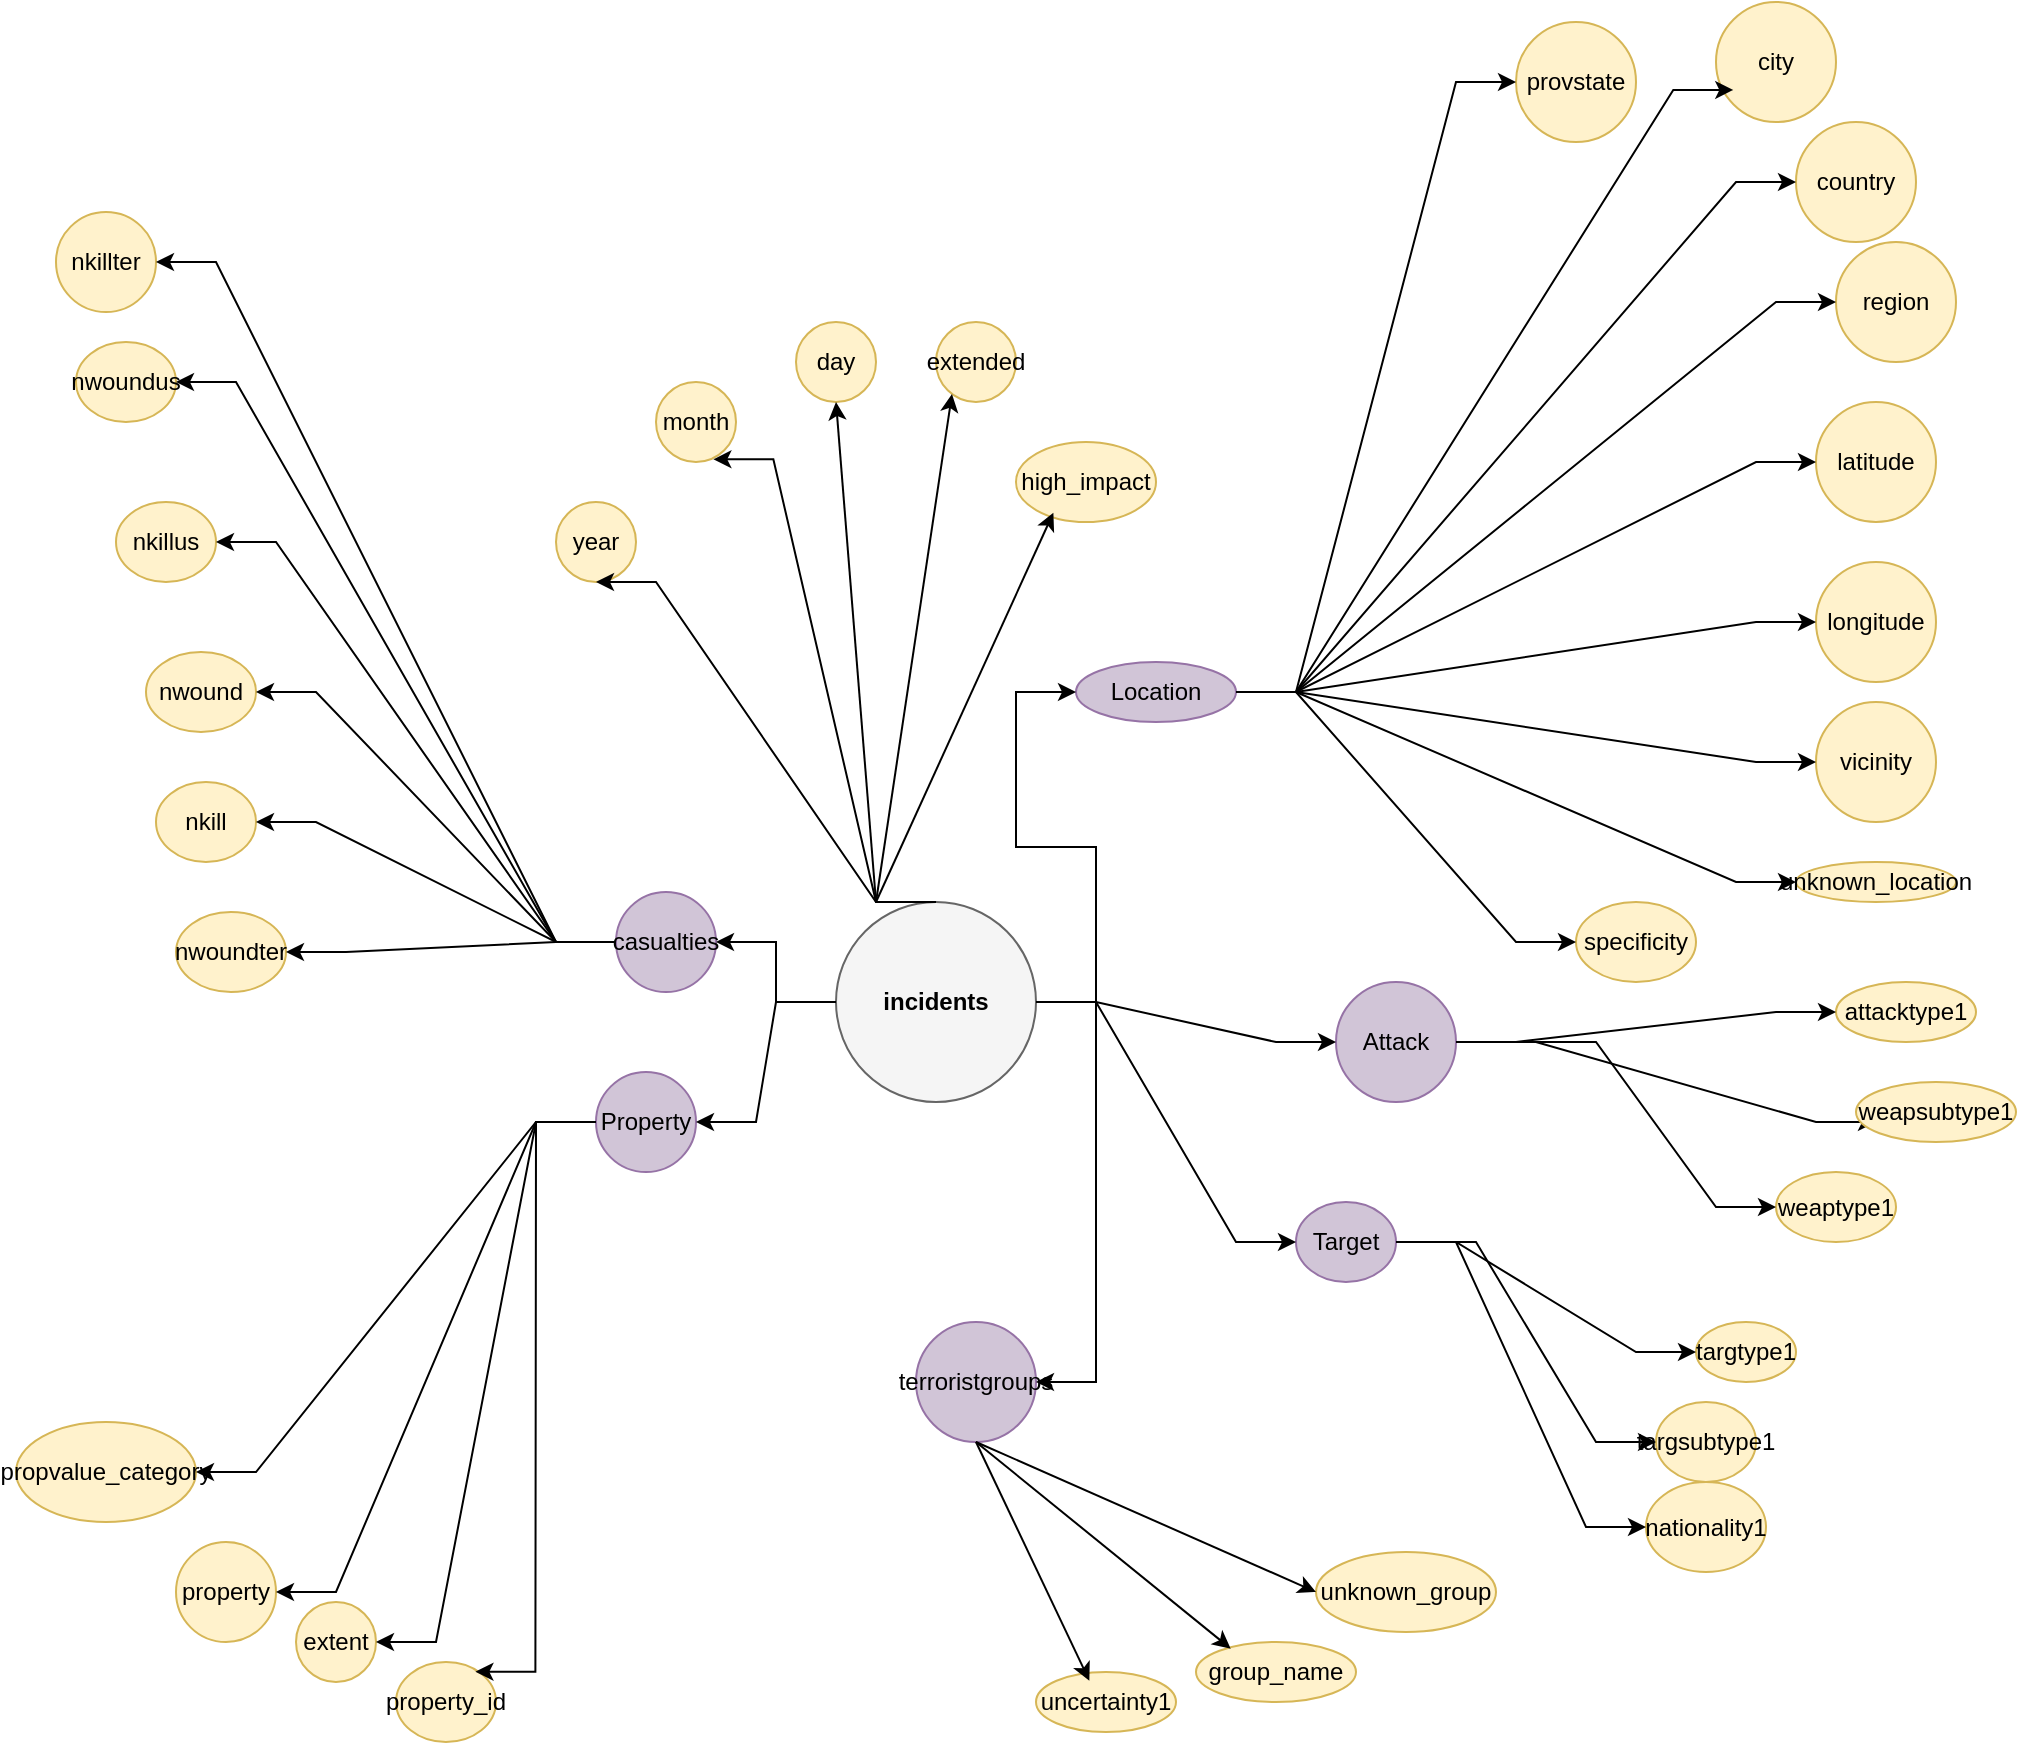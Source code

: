<mxfile version="27.1.1">
  <diagram name="Attack Fact Radial Attribute Tree" id="q_-lGOYedAvFtlHd-RWQ">
    <mxGraphModel dx="1415" dy="836" grid="1" gridSize="10" guides="1" tooltips="1" connect="1" arrows="1" fold="1" page="1" pageScale="1" pageWidth="827" pageHeight="1169" math="0" shadow="0">
      <root>
        <mxCell id="0" />
        <mxCell id="1" parent="0" />
        <mxCell id="cdYikMtL8e22yngnOZnh-1" value="incidents" style="shape=ellipse;whiteSpace=wrap;html=1;fillColor=#f5f5f5;strokeColor=#666666;fontStyle=1" vertex="1" parent="1">
          <mxGeometry x="450" y="450" width="100" height="100" as="geometry" />
        </mxCell>
        <mxCell id="cdYikMtL8e22yngnOZnh-2" value="year" style="shape=ellipse;whiteSpace=wrap;html=1;fillColor=#fff2cc;strokeColor=#d6b656;" vertex="1" parent="1">
          <mxGeometry x="310" y="250" width="40" height="40" as="geometry" />
        </mxCell>
        <mxCell id="cdYikMtL8e22yngnOZnh-3" value="" style="edgeStyle=entityRelationEdgeStyle;rounded=0;html=1;entryX=0.5;entryY=1;entryDx=0;entryDy=0;exitX=0.5;exitY=0;exitDx=0;exitDy=0;" edge="1" parent="1" source="cdYikMtL8e22yngnOZnh-1" target="cdYikMtL8e22yngnOZnh-2">
          <mxGeometry relative="1" as="geometry">
            <mxPoint x="490" y="510" as="sourcePoint" />
            <mxPoint x="460" y="210" as="targetPoint" />
            <Array as="points">
              <mxPoint x="500" y="450" />
              <mxPoint x="500" y="480" />
            </Array>
          </mxGeometry>
        </mxCell>
        <mxCell id="cdYikMtL8e22yngnOZnh-7" value="Location" style="shape=ellipse;whiteSpace=wrap;html=1;fillColor=#d1c5d7;strokeColor=#9673a6;" vertex="1" parent="1">
          <mxGeometry x="570" y="330" width="80" height="30" as="geometry" />
        </mxCell>
        <mxCell id="cdYikMtL8e22yngnOZnh-8" value="" style="edgeStyle=entityRelationEdgeStyle;rounded=0;html=1;" edge="1" parent="1" source="cdYikMtL8e22yngnOZnh-1" target="cdYikMtL8e22yngnOZnh-7">
          <mxGeometry relative="1" as="geometry" />
        </mxCell>
        <mxCell id="cdYikMtL8e22yngnOZnh-9" value="region" style="shape=ellipse;whiteSpace=wrap;html=1;fillColor=#fff2cc;strokeColor=#d6b656;" vertex="1" parent="1">
          <mxGeometry x="950" y="120" width="60" height="60" as="geometry" />
        </mxCell>
        <mxCell id="cdYikMtL8e22yngnOZnh-10" value="" style="edgeStyle=entityRelationEdgeStyle;rounded=0;html=1;" edge="1" parent="1" source="cdYikMtL8e22yngnOZnh-7" target="cdYikMtL8e22yngnOZnh-9">
          <mxGeometry relative="1" as="geometry" />
        </mxCell>
        <mxCell id="cdYikMtL8e22yngnOZnh-11" value="country" style="shape=ellipse;whiteSpace=wrap;html=1;fillColor=#fff2cc;strokeColor=#d6b656;" vertex="1" parent="1">
          <mxGeometry x="930" y="60" width="60" height="60" as="geometry" />
        </mxCell>
        <mxCell id="cdYikMtL8e22yngnOZnh-12" value="" style="edgeStyle=entityRelationEdgeStyle;rounded=0;html=1;exitX=1;exitY=0.5;exitDx=0;exitDy=0;" edge="1" parent="1" target="cdYikMtL8e22yngnOZnh-11" source="cdYikMtL8e22yngnOZnh-7">
          <mxGeometry relative="1" as="geometry">
            <mxPoint x="650" y="370" as="sourcePoint" />
          </mxGeometry>
        </mxCell>
        <mxCell id="cdYikMtL8e22yngnOZnh-13" value="provstate" style="shape=ellipse;whiteSpace=wrap;html=1;fillColor=#fff2cc;strokeColor=#d6b656;" vertex="1" parent="1">
          <mxGeometry x="790" y="10" width="60" height="60" as="geometry" />
        </mxCell>
        <mxCell id="cdYikMtL8e22yngnOZnh-14" value="" style="edgeStyle=entityRelationEdgeStyle;rounded=0;html=1;exitX=1;exitY=0.5;exitDx=0;exitDy=0;" edge="1" parent="1" target="cdYikMtL8e22yngnOZnh-13" source="cdYikMtL8e22yngnOZnh-7">
          <mxGeometry relative="1" as="geometry">
            <mxPoint x="650" y="370" as="sourcePoint" />
          </mxGeometry>
        </mxCell>
        <mxCell id="cdYikMtL8e22yngnOZnh-15" value="city" style="shape=ellipse;whiteSpace=wrap;html=1;fillColor=#fff2cc;strokeColor=#d6b656;" vertex="1" parent="1">
          <mxGeometry x="890" width="60" height="60" as="geometry" />
        </mxCell>
        <mxCell id="cdYikMtL8e22yngnOZnh-16" value="latitude" style="shape=ellipse;whiteSpace=wrap;html=1;fillColor=#fff2cc;strokeColor=#d6b656;" vertex="1" parent="1">
          <mxGeometry x="940" y="200" width="60" height="60" as="geometry" />
        </mxCell>
        <mxCell id="cdYikMtL8e22yngnOZnh-17" value="" style="edgeStyle=entityRelationEdgeStyle;rounded=0;html=1;" edge="1" parent="1" source="cdYikMtL8e22yngnOZnh-7" target="cdYikMtL8e22yngnOZnh-16">
          <mxGeometry relative="1" as="geometry" />
        </mxCell>
        <mxCell id="cdYikMtL8e22yngnOZnh-18" value="longitude" style="shape=ellipse;whiteSpace=wrap;html=1;fillColor=#fff2cc;strokeColor=#d6b656;" vertex="1" parent="1">
          <mxGeometry x="940" y="280" width="60" height="60" as="geometry" />
        </mxCell>
        <mxCell id="cdYikMtL8e22yngnOZnh-19" value="" style="edgeStyle=entityRelationEdgeStyle;rounded=0;html=1;" edge="1" parent="1" source="cdYikMtL8e22yngnOZnh-7" target="cdYikMtL8e22yngnOZnh-18">
          <mxGeometry relative="1" as="geometry" />
        </mxCell>
        <mxCell id="cdYikMtL8e22yngnOZnh-20" value="specificity" style="shape=ellipse;whiteSpace=wrap;html=1;fillColor=#fff2cc;strokeColor=#d6b656;" vertex="1" parent="1">
          <mxGeometry x="820" y="450" width="60" height="40" as="geometry" />
        </mxCell>
        <mxCell id="cdYikMtL8e22yngnOZnh-21" value="" style="edgeStyle=entityRelationEdgeStyle;rounded=0;html=1;" edge="1" parent="1" source="cdYikMtL8e22yngnOZnh-7" target="cdYikMtL8e22yngnOZnh-20">
          <mxGeometry relative="1" as="geometry" />
        </mxCell>
        <mxCell id="cdYikMtL8e22yngnOZnh-22" value="vicinity" style="shape=ellipse;whiteSpace=wrap;html=1;fillColor=#fff2cc;strokeColor=#d6b656;" vertex="1" parent="1">
          <mxGeometry x="940" y="350" width="60" height="60" as="geometry" />
        </mxCell>
        <mxCell id="cdYikMtL8e22yngnOZnh-23" value="" style="edgeStyle=entityRelationEdgeStyle;rounded=0;html=1;" edge="1" parent="1" source="cdYikMtL8e22yngnOZnh-7" target="cdYikMtL8e22yngnOZnh-22">
          <mxGeometry relative="1" as="geometry" />
        </mxCell>
        <mxCell id="cdYikMtL8e22yngnOZnh-24" value="unknown_location" style="shape=ellipse;whiteSpace=wrap;html=1;fillColor=#fff2cc;strokeColor=#d6b656;" vertex="1" parent="1">
          <mxGeometry x="930" y="430" width="80" height="20" as="geometry" />
        </mxCell>
        <mxCell id="cdYikMtL8e22yngnOZnh-25" value="" style="edgeStyle=entityRelationEdgeStyle;rounded=0;html=1;" edge="1" parent="1" source="cdYikMtL8e22yngnOZnh-7" target="cdYikMtL8e22yngnOZnh-24">
          <mxGeometry relative="1" as="geometry" />
        </mxCell>
        <mxCell id="cdYikMtL8e22yngnOZnh-26" value="Attack" style="shape=ellipse;whiteSpace=wrap;html=1;fillColor=#d1c5d7;strokeColor=#9673a6;" vertex="1" parent="1">
          <mxGeometry x="700" y="490" width="60" height="60" as="geometry" />
        </mxCell>
        <mxCell id="cdYikMtL8e22yngnOZnh-27" value="" style="edgeStyle=entityRelationEdgeStyle;rounded=0;html=1;" edge="1" parent="1" source="cdYikMtL8e22yngnOZnh-1" target="cdYikMtL8e22yngnOZnh-26">
          <mxGeometry relative="1" as="geometry" />
        </mxCell>
        <mxCell id="cdYikMtL8e22yngnOZnh-28" value="attacktype1" style="shape=ellipse;whiteSpace=wrap;html=1;fillColor=#fff2cc;strokeColor=#d6b656;" vertex="1" parent="1">
          <mxGeometry x="950" y="490" width="70" height="30" as="geometry" />
        </mxCell>
        <mxCell id="cdYikMtL8e22yngnOZnh-29" value="" style="edgeStyle=entityRelationEdgeStyle;rounded=0;html=1;" edge="1" parent="1" source="cdYikMtL8e22yngnOZnh-26" target="cdYikMtL8e22yngnOZnh-28">
          <mxGeometry relative="1" as="geometry" />
        </mxCell>
        <mxCell id="cdYikMtL8e22yngnOZnh-30" value="weaptype1" style="shape=ellipse;whiteSpace=wrap;html=1;fillColor=#fff2cc;strokeColor=#d6b656;" vertex="1" parent="1">
          <mxGeometry x="920" y="585" width="60" height="35" as="geometry" />
        </mxCell>
        <mxCell id="cdYikMtL8e22yngnOZnh-31" value="" style="edgeStyle=entityRelationEdgeStyle;rounded=0;html=1;" edge="1" parent="1" target="cdYikMtL8e22yngnOZnh-30">
          <mxGeometry relative="1" as="geometry">
            <mxPoint x="800" y="520" as="sourcePoint" />
            <Array as="points">
              <mxPoint x="780" y="520" />
            </Array>
          </mxGeometry>
        </mxCell>
        <mxCell id="cdYikMtL8e22yngnOZnh-32" value="Target" style="shape=ellipse;whiteSpace=wrap;html=1;fillColor=#d1c5d7;strokeColor=#9673a6;" vertex="1" parent="1">
          <mxGeometry x="680" y="600" width="50" height="40" as="geometry" />
        </mxCell>
        <mxCell id="cdYikMtL8e22yngnOZnh-33" value="" style="edgeStyle=entityRelationEdgeStyle;rounded=0;html=1;" edge="1" parent="1" source="cdYikMtL8e22yngnOZnh-1" target="cdYikMtL8e22yngnOZnh-32">
          <mxGeometry relative="1" as="geometry" />
        </mxCell>
        <mxCell id="cdYikMtL8e22yngnOZnh-34" value="targtype1" style="shape=ellipse;whiteSpace=wrap;html=1;fillColor=#fff2cc;strokeColor=#d6b656;" vertex="1" parent="1">
          <mxGeometry x="880" y="660" width="50" height="30" as="geometry" />
        </mxCell>
        <mxCell id="cdYikMtL8e22yngnOZnh-35" value="" style="edgeStyle=entityRelationEdgeStyle;rounded=0;html=1;" edge="1" parent="1" source="cdYikMtL8e22yngnOZnh-32" target="cdYikMtL8e22yngnOZnh-34">
          <mxGeometry relative="1" as="geometry" />
        </mxCell>
        <mxCell id="cdYikMtL8e22yngnOZnh-36" value="targsubtype1" style="shape=ellipse;whiteSpace=wrap;html=1;fillColor=#fff2cc;strokeColor=#d6b656;" vertex="1" parent="1">
          <mxGeometry x="860" y="700" width="50" height="40" as="geometry" />
        </mxCell>
        <mxCell id="cdYikMtL8e22yngnOZnh-37" value="" style="edgeStyle=entityRelationEdgeStyle;rounded=0;html=1;entryX=0;entryY=0.5;entryDx=0;entryDy=0;" edge="1" parent="1" target="cdYikMtL8e22yngnOZnh-36">
          <mxGeometry relative="1" as="geometry">
            <mxPoint x="740" y="620" as="sourcePoint" />
            <mxPoint x="850" y="740" as="targetPoint" />
          </mxGeometry>
        </mxCell>
        <mxCell id="cdYikMtL8e22yngnOZnh-38" value="nationality1" style="shape=ellipse;whiteSpace=wrap;html=1;fillColor=#fff2cc;strokeColor=#d6b656;" vertex="1" parent="1">
          <mxGeometry x="855" y="740" width="60" height="45" as="geometry" />
        </mxCell>
        <mxCell id="cdYikMtL8e22yngnOZnh-39" value="" style="edgeStyle=entityRelationEdgeStyle;rounded=0;html=1;exitX=1;exitY=0.5;exitDx=0;exitDy=0;" edge="1" parent="1" source="cdYikMtL8e22yngnOZnh-32" target="cdYikMtL8e22yngnOZnh-38">
          <mxGeometry relative="1" as="geometry">
            <Array as="points">
              <mxPoint x="770" y="750" />
            </Array>
          </mxGeometry>
        </mxCell>
        <mxCell id="cdYikMtL8e22yngnOZnh-40" value="terroristgroups" style="shape=ellipse;whiteSpace=wrap;html=1;fillColor=#d1c5d7;strokeColor=#9673a6;" vertex="1" parent="1">
          <mxGeometry x="490" y="660" width="60" height="60" as="geometry" />
        </mxCell>
        <mxCell id="cdYikMtL8e22yngnOZnh-41" value="" style="edgeStyle=entityRelationEdgeStyle;rounded=0;html=1;" edge="1" parent="1" source="cdYikMtL8e22yngnOZnh-1" target="cdYikMtL8e22yngnOZnh-40">
          <mxGeometry relative="1" as="geometry" />
        </mxCell>
        <mxCell id="cdYikMtL8e22yngnOZnh-43" value="group_name" style="shape=ellipse;whiteSpace=wrap;html=1;fillColor=#fff2cc;strokeColor=#d6b656;" vertex="1" parent="1">
          <mxGeometry x="630" y="820" width="80" height="30" as="geometry" />
        </mxCell>
        <mxCell id="cdYikMtL8e22yngnOZnh-44" value="uncertainty1" style="shape=ellipse;whiteSpace=wrap;html=1;fillColor=#fff2cc;strokeColor=#d6b656;" vertex="1" parent="1">
          <mxGeometry x="550" y="835" width="70" height="30" as="geometry" />
        </mxCell>
        <mxCell id="cdYikMtL8e22yngnOZnh-45" value="unknown_group" style="shape=ellipse;whiteSpace=wrap;html=1;fillColor=#fff2cc;strokeColor=#d6b656;" vertex="1" parent="1">
          <mxGeometry x="690" y="775" width="90" height="40" as="geometry" />
        </mxCell>
        <mxCell id="cdYikMtL8e22yngnOZnh-46" value="Property" style="shape=ellipse;whiteSpace=wrap;html=1;fillColor=#d1c5d7;strokeColor=#9673a6;" vertex="1" parent="1">
          <mxGeometry x="330" y="535" width="50" height="50" as="geometry" />
        </mxCell>
        <mxCell id="cdYikMtL8e22yngnOZnh-47" value="" style="edgeStyle=entityRelationEdgeStyle;rounded=0;html=1;" edge="1" parent="1" source="cdYikMtL8e22yngnOZnh-1" target="cdYikMtL8e22yngnOZnh-46">
          <mxGeometry relative="1" as="geometry" />
        </mxCell>
        <mxCell id="cdYikMtL8e22yngnOZnh-48" value="extent" style="shape=ellipse;whiteSpace=wrap;html=1;fillColor=#fff2cc;strokeColor=#d6b656;" vertex="1" parent="1">
          <mxGeometry x="180" y="800" width="40" height="40" as="geometry" />
        </mxCell>
        <mxCell id="cdYikMtL8e22yngnOZnh-49" value="" style="edgeStyle=entityRelationEdgeStyle;rounded=0;html=1;" edge="1" parent="1" source="cdYikMtL8e22yngnOZnh-46" target="cdYikMtL8e22yngnOZnh-48">
          <mxGeometry relative="1" as="geometry" />
        </mxCell>
        <mxCell id="cdYikMtL8e22yngnOZnh-50" value="property" style="shape=ellipse;whiteSpace=wrap;html=1;fillColor=#fff2cc;strokeColor=#d6b656;" vertex="1" parent="1">
          <mxGeometry x="120" y="770" width="50" height="50" as="geometry" />
        </mxCell>
        <mxCell id="cdYikMtL8e22yngnOZnh-51" value="" style="edgeStyle=entityRelationEdgeStyle;rounded=0;html=1;" edge="1" parent="1" source="cdYikMtL8e22yngnOZnh-46" target="cdYikMtL8e22yngnOZnh-50">
          <mxGeometry relative="1" as="geometry" />
        </mxCell>
        <mxCell id="cdYikMtL8e22yngnOZnh-52" value="propvalue_category" style="shape=ellipse;whiteSpace=wrap;html=1;fillColor=#fff2cc;strokeColor=#d6b656;" vertex="1" parent="1">
          <mxGeometry x="40" y="710" width="90" height="50" as="geometry" />
        </mxCell>
        <mxCell id="cdYikMtL8e22yngnOZnh-53" value="" style="edgeStyle=entityRelationEdgeStyle;rounded=0;html=1;" edge="1" parent="1" source="cdYikMtL8e22yngnOZnh-46" target="cdYikMtL8e22yngnOZnh-52">
          <mxGeometry relative="1" as="geometry" />
        </mxCell>
        <mxCell id="cdYikMtL8e22yngnOZnh-66" value="casualties" style="shape=ellipse;whiteSpace=wrap;html=1;fillColor=#d1c5d7;strokeColor=#9673a6;" vertex="1" parent="1">
          <mxGeometry x="340" y="445" width="50" height="50" as="geometry" />
        </mxCell>
        <mxCell id="cdYikMtL8e22yngnOZnh-67" value="" style="edgeStyle=entityRelationEdgeStyle;rounded=0;html=1;" edge="1" parent="1" source="cdYikMtL8e22yngnOZnh-1" target="cdYikMtL8e22yngnOZnh-66">
          <mxGeometry relative="1" as="geometry" />
        </mxCell>
        <mxCell id="cdYikMtL8e22yngnOZnh-68" value="nkill" style="shape=ellipse;whiteSpace=wrap;html=1;fillColor=#fff2cc;strokeColor=#d6b656;" vertex="1" parent="1">
          <mxGeometry x="110" y="390" width="50" height="40" as="geometry" />
        </mxCell>
        <mxCell id="cdYikMtL8e22yngnOZnh-69" value="" style="edgeStyle=entityRelationEdgeStyle;rounded=0;html=1;" edge="1" parent="1" source="cdYikMtL8e22yngnOZnh-66" target="cdYikMtL8e22yngnOZnh-68">
          <mxGeometry relative="1" as="geometry" />
        </mxCell>
        <mxCell id="cdYikMtL8e22yngnOZnh-70" value="nwound" style="shape=ellipse;whiteSpace=wrap;html=1;fillColor=#fff2cc;strokeColor=#d6b656;" vertex="1" parent="1">
          <mxGeometry x="105" y="325" width="55" height="40" as="geometry" />
        </mxCell>
        <mxCell id="cdYikMtL8e22yngnOZnh-71" value="" style="edgeStyle=entityRelationEdgeStyle;rounded=0;html=1;" edge="1" parent="1" source="cdYikMtL8e22yngnOZnh-66" target="cdYikMtL8e22yngnOZnh-70">
          <mxGeometry relative="1" as="geometry" />
        </mxCell>
        <mxCell id="cdYikMtL8e22yngnOZnh-72" value="nkillus" style="shape=ellipse;whiteSpace=wrap;html=1;fillColor=#fff2cc;strokeColor=#d6b656;" vertex="1" parent="1">
          <mxGeometry x="90" y="250" width="50" height="40" as="geometry" />
        </mxCell>
        <mxCell id="cdYikMtL8e22yngnOZnh-73" value="" style="edgeStyle=entityRelationEdgeStyle;rounded=0;html=1;" edge="1" parent="1" source="cdYikMtL8e22yngnOZnh-66" target="cdYikMtL8e22yngnOZnh-72">
          <mxGeometry relative="1" as="geometry" />
        </mxCell>
        <mxCell id="cdYikMtL8e22yngnOZnh-74" value="nwoundus" style="shape=ellipse;whiteSpace=wrap;html=1;fillColor=#fff2cc;strokeColor=#d6b656;" vertex="1" parent="1">
          <mxGeometry x="70" y="170" width="50" height="40" as="geometry" />
        </mxCell>
        <mxCell id="cdYikMtL8e22yngnOZnh-75" value="" style="edgeStyle=entityRelationEdgeStyle;rounded=0;html=1;" edge="1" parent="1" source="cdYikMtL8e22yngnOZnh-66" target="cdYikMtL8e22yngnOZnh-74">
          <mxGeometry relative="1" as="geometry" />
        </mxCell>
        <mxCell id="cdYikMtL8e22yngnOZnh-76" value="nkillter" style="shape=ellipse;whiteSpace=wrap;html=1;fillColor=#fff2cc;strokeColor=#d6b656;" vertex="1" parent="1">
          <mxGeometry x="60" y="105" width="50" height="50" as="geometry" />
        </mxCell>
        <mxCell id="cdYikMtL8e22yngnOZnh-77" value="" style="edgeStyle=entityRelationEdgeStyle;rounded=0;html=1;" edge="1" parent="1" source="cdYikMtL8e22yngnOZnh-66" target="cdYikMtL8e22yngnOZnh-76">
          <mxGeometry relative="1" as="geometry" />
        </mxCell>
        <mxCell id="cdYikMtL8e22yngnOZnh-78" value="nwoundter" style="shape=ellipse;whiteSpace=wrap;html=1;fillColor=#fff2cc;strokeColor=#d6b656;" vertex="1" parent="1">
          <mxGeometry x="120" y="455" width="55" height="40" as="geometry" />
        </mxCell>
        <mxCell id="cdYikMtL8e22yngnOZnh-79" value="" style="edgeStyle=entityRelationEdgeStyle;rounded=0;html=1;" edge="1" parent="1" source="cdYikMtL8e22yngnOZnh-66" target="cdYikMtL8e22yngnOZnh-78">
          <mxGeometry relative="1" as="geometry" />
        </mxCell>
        <mxCell id="cdYikMtL8e22yngnOZnh-87" value="" style="edgeStyle=entityRelationEdgeStyle;rounded=0;html=1;exitX=0.75;exitY=0.5;exitDx=0;exitDy=0;exitPerimeter=0;" edge="1" parent="1">
          <mxGeometry relative="1" as="geometry">
            <mxPoint x="770" y="520" as="sourcePoint" />
            <mxPoint x="970" y="560" as="targetPoint" />
            <Array as="points">
              <mxPoint x="800" y="550" />
            </Array>
          </mxGeometry>
        </mxCell>
        <mxCell id="cdYikMtL8e22yngnOZnh-88" value="weapsubtype1" style="shape=ellipse;whiteSpace=wrap;html=1;fillColor=#fff2cc;strokeColor=#d6b656;" vertex="1" parent="1">
          <mxGeometry x="960" y="540" width="80" height="30" as="geometry" />
        </mxCell>
        <mxCell id="cdYikMtL8e22yngnOZnh-89" value="" style="edgeStyle=entityRelationEdgeStyle;rounded=0;html=1;entryX=0.144;entryY=0.733;entryDx=0;entryDy=0;entryPerimeter=0;exitX=1;exitY=0.5;exitDx=0;exitDy=0;" edge="1" parent="1" source="cdYikMtL8e22yngnOZnh-7" target="cdYikMtL8e22yngnOZnh-15">
          <mxGeometry relative="1" as="geometry">
            <mxPoint x="890" y="380" as="sourcePoint" />
            <mxPoint x="1170" y="100" as="targetPoint" />
            <Array as="points">
              <mxPoint x="750" y="350" />
            </Array>
          </mxGeometry>
        </mxCell>
        <mxCell id="cdYikMtL8e22yngnOZnh-90" value="property_id" style="shape=ellipse;whiteSpace=wrap;html=1;fillColor=#fff2cc;strokeColor=#d6b656;" vertex="1" parent="1">
          <mxGeometry x="230" y="830" width="50" height="40" as="geometry" />
        </mxCell>
        <mxCell id="cdYikMtL8e22yngnOZnh-91" value="" style="edgeStyle=entityRelationEdgeStyle;rounded=0;html=1;entryX=0.794;entryY=0.122;entryDx=0;entryDy=0;entryPerimeter=0;exitX=0;exitY=0.5;exitDx=0;exitDy=0;" edge="1" parent="1" source="cdYikMtL8e22yngnOZnh-46" target="cdYikMtL8e22yngnOZnh-90">
          <mxGeometry relative="1" as="geometry">
            <mxPoint x="330" y="600" as="sourcePoint" />
            <mxPoint x="310" y="960" as="targetPoint" />
            <Array as="points">
              <mxPoint x="300" y="700" />
              <mxPoint x="310" y="690" />
              <mxPoint x="300" y="710" />
              <mxPoint x="280" y="770" />
              <mxPoint x="310" y="700" />
              <mxPoint x="290" y="700" />
              <mxPoint x="300" y="710" />
              <mxPoint x="310" y="700" />
              <mxPoint x="310" y="710" />
              <mxPoint x="300" y="710" />
              <mxPoint x="300" y="710" />
            </Array>
          </mxGeometry>
        </mxCell>
        <mxCell id="cdYikMtL8e22yngnOZnh-95" value="month" style="shape=ellipse;whiteSpace=wrap;html=1;fillColor=#fff2cc;strokeColor=#d6b656;" vertex="1" parent="1">
          <mxGeometry x="360" y="190" width="40" height="40" as="geometry" />
        </mxCell>
        <mxCell id="cdYikMtL8e22yngnOZnh-96" value="day" style="shape=ellipse;whiteSpace=wrap;html=1;fillColor=#fff2cc;strokeColor=#d6b656;" vertex="1" parent="1">
          <mxGeometry x="430" y="160" width="40" height="40" as="geometry" />
        </mxCell>
        <mxCell id="cdYikMtL8e22yngnOZnh-97" value="extended" style="shape=ellipse;whiteSpace=wrap;html=1;fillColor=#fff2cc;strokeColor=#d6b656;" vertex="1" parent="1">
          <mxGeometry x="500" y="160" width="40" height="40" as="geometry" />
        </mxCell>
        <mxCell id="cdYikMtL8e22yngnOZnh-98" value="high_impact" style="shape=ellipse;whiteSpace=wrap;html=1;fillColor=#fff2cc;strokeColor=#d6b656;" vertex="1" parent="1">
          <mxGeometry x="540" y="220" width="70" height="40" as="geometry" />
        </mxCell>
        <mxCell id="cdYikMtL8e22yngnOZnh-100" value="" style="edgeStyle=entityRelationEdgeStyle;rounded=0;html=1;entryX=0.717;entryY=0.967;entryDx=0;entryDy=0;exitX=0.5;exitY=0;exitDx=0;exitDy=0;entryPerimeter=0;" edge="1" parent="1" source="cdYikMtL8e22yngnOZnh-1" target="cdYikMtL8e22yngnOZnh-95">
          <mxGeometry relative="1" as="geometry">
            <mxPoint x="590" y="470" as="sourcePoint" />
            <mxPoint x="470" y="210" as="targetPoint" />
            <Array as="points">
              <mxPoint x="590" y="470" />
              <mxPoint x="490" y="380" />
              <mxPoint x="590" y="500" />
            </Array>
          </mxGeometry>
        </mxCell>
        <mxCell id="cdYikMtL8e22yngnOZnh-103" value="" style="endArrow=classic;html=1;rounded=0;entryX=0.5;entryY=1;entryDx=0;entryDy=0;" edge="1" parent="1" target="cdYikMtL8e22yngnOZnh-96">
          <mxGeometry width="50" height="50" relative="1" as="geometry">
            <mxPoint x="470" y="450" as="sourcePoint" />
            <mxPoint x="520" y="280" as="targetPoint" />
          </mxGeometry>
        </mxCell>
        <mxCell id="cdYikMtL8e22yngnOZnh-104" value="" style="endArrow=classic;html=1;rounded=0;entryX=0.2;entryY=0.9;entryDx=0;entryDy=0;entryPerimeter=0;" edge="1" parent="1" target="cdYikMtL8e22yngnOZnh-97">
          <mxGeometry width="50" height="50" relative="1" as="geometry">
            <mxPoint x="470" y="450" as="sourcePoint" />
            <mxPoint x="520" y="280" as="targetPoint" />
          </mxGeometry>
        </mxCell>
        <mxCell id="cdYikMtL8e22yngnOZnh-105" value="" style="endArrow=classic;html=1;rounded=0;entryX=0.267;entryY=0.883;entryDx=0;entryDy=0;entryPerimeter=0;" edge="1" parent="1" target="cdYikMtL8e22yngnOZnh-98">
          <mxGeometry width="50" height="50" relative="1" as="geometry">
            <mxPoint x="470" y="450" as="sourcePoint" />
            <mxPoint x="520" y="400" as="targetPoint" />
          </mxGeometry>
        </mxCell>
        <mxCell id="cdYikMtL8e22yngnOZnh-106" value="" style="endArrow=classic;html=1;rounded=0;exitX=0.5;exitY=1;exitDx=0;exitDy=0;entryX=0.381;entryY=0.144;entryDx=0;entryDy=0;entryPerimeter=0;" edge="1" parent="1" source="cdYikMtL8e22yngnOZnh-40" target="cdYikMtL8e22yngnOZnh-44">
          <mxGeometry width="50" height="50" relative="1" as="geometry">
            <mxPoint x="470" y="740" as="sourcePoint" />
            <mxPoint x="520" y="690" as="targetPoint" />
          </mxGeometry>
        </mxCell>
        <mxCell id="cdYikMtL8e22yngnOZnh-107" value="" style="endArrow=classic;html=1;rounded=0;entryX=0.217;entryY=0.111;entryDx=0;entryDy=0;entryPerimeter=0;" edge="1" parent="1" target="cdYikMtL8e22yngnOZnh-43">
          <mxGeometry width="50" height="50" relative="1" as="geometry">
            <mxPoint x="520" y="720" as="sourcePoint" />
            <mxPoint x="520" y="690" as="targetPoint" />
          </mxGeometry>
        </mxCell>
        <mxCell id="cdYikMtL8e22yngnOZnh-108" value="" style="endArrow=classic;html=1;rounded=0;entryX=0;entryY=0.5;entryDx=0;entryDy=0;exitX=0.5;exitY=1;exitDx=0;exitDy=0;" edge="1" parent="1" source="cdYikMtL8e22yngnOZnh-40" target="cdYikMtL8e22yngnOZnh-45">
          <mxGeometry width="50" height="50" relative="1" as="geometry">
            <mxPoint x="470" y="740" as="sourcePoint" />
            <mxPoint x="520" y="690" as="targetPoint" />
          </mxGeometry>
        </mxCell>
      </root>
    </mxGraphModel>
  </diagram>
</mxfile>
